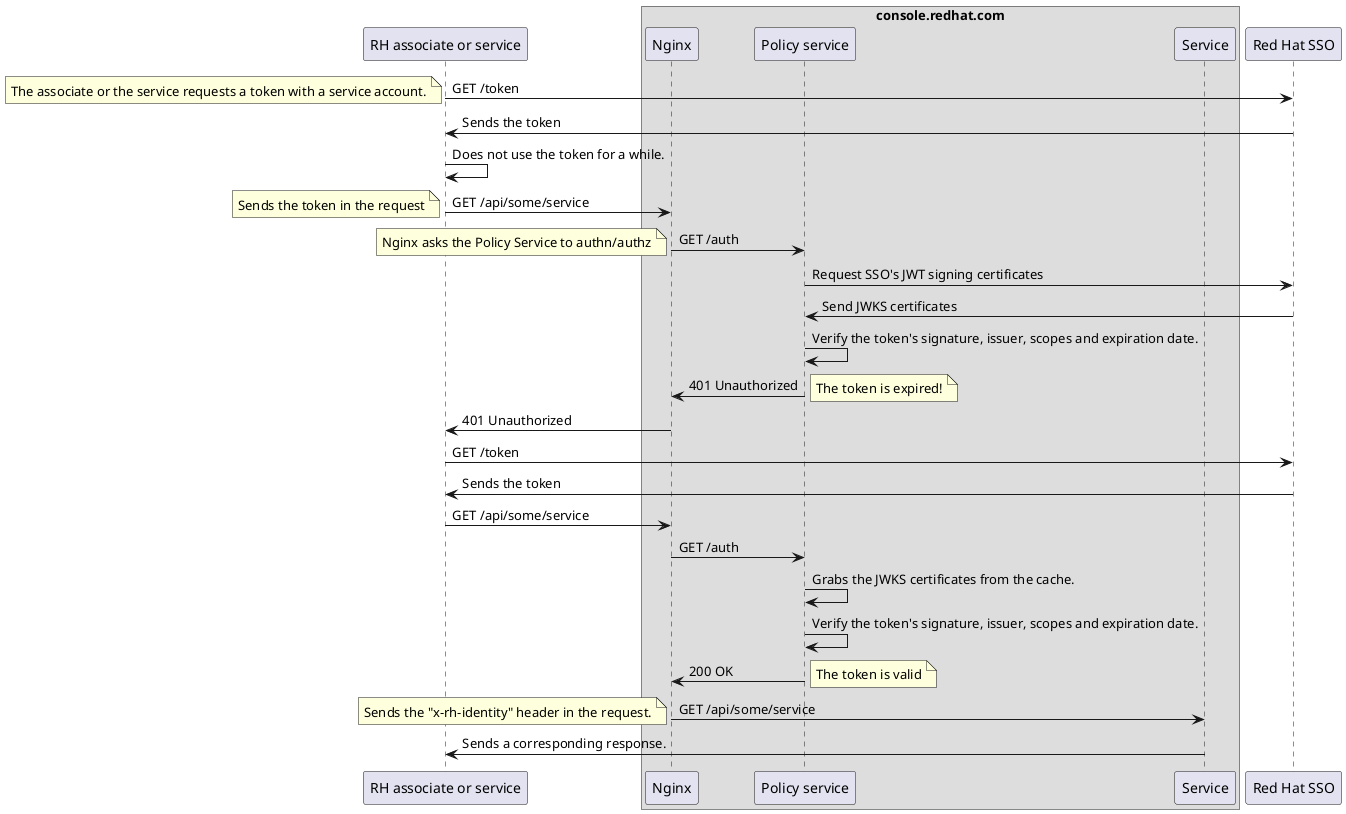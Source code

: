 @startuml turnpike-oidc-flow

participant "RH associate or service" as rh_associate_service

box "console.redhat.com"
participant "Nginx" as nginx
participant "Policy service" as policy_service
participant "Service" as service
end box

participant "Red Hat SSO" as red_hat_sso

rh_associate_service -> red_hat_sso: GET /token
note left: The associate or the service requests a token with a service account.
red_hat_sso -> rh_associate_service: Sends the token
rh_associate_service -> rh_associate_service: Does not use the token for a while.
rh_associate_service -> nginx: GET /api/some/service
note left: Sends the token in the request
nginx -> policy_service: GET /auth
note left: Nginx asks the Policy Service to authn/authz
policy_service -> red_hat_sso: Request SSO's JWT signing certificates
red_hat_sso -> policy_service: Send JWKS certificates
policy_service -> policy_service: Verify the token's signature, issuer, scopes and expiration date.
policy_service -> nginx: 401 Unauthorized
note right: The token is expired!
nginx -> rh_associate_service: 401 Unauthorized

rh_associate_service -> red_hat_sso: GET /token
red_hat_sso -> rh_associate_service: Sends the token
rh_associate_service -> nginx: GET /api/some/service
nginx -> policy_service: GET /auth
policy_service -> policy_service: Grabs the JWKS certificates from the cache.
policy_service -> policy_service: Verify the token's signature, issuer, scopes and expiration date.
policy_service -> nginx: 200 OK
note right: The token is valid
nginx -> service: GET /api/some/service
note left: Sends the "x-rh-identity" header in the request.
service -> rh_associate_service: Sends a corresponding response.

@enduml
